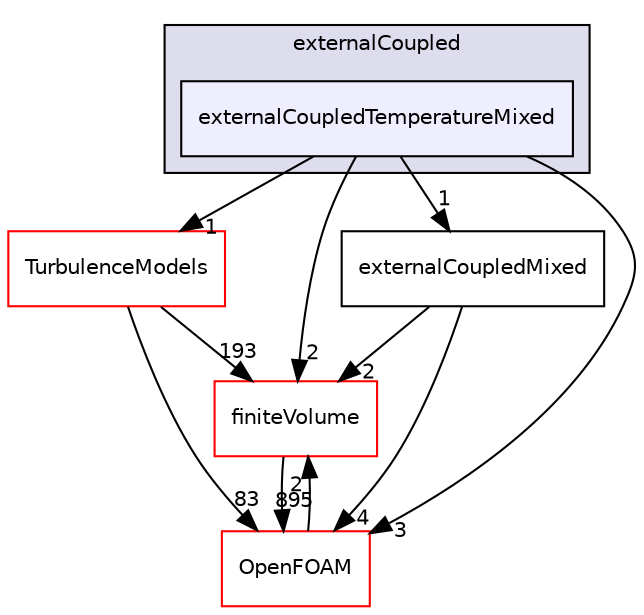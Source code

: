 digraph "src/functionObjects/field/externalCoupled/externalCoupledTemperatureMixed" {
  bgcolor=transparent;
  compound=true
  node [ fontsize="10", fontname="Helvetica"];
  edge [ labelfontsize="10", labelfontname="Helvetica"];
  subgraph clusterdir_238a9266ffa50127465941c4c414e9dd {
    graph [ bgcolor="#ddddee", pencolor="black", label="externalCoupled" fontname="Helvetica", fontsize="10", URL="dir_238a9266ffa50127465941c4c414e9dd.html"]
  dir_1378195cd0660709cc8a4d6aecaee3e1 [shape=box, label="externalCoupledTemperatureMixed", style="filled", fillcolor="#eeeeff", pencolor="black", URL="dir_1378195cd0660709cc8a4d6aecaee3e1.html"];
  }
  dir_9bd15774b555cf7259a6fa18f99fe99b [shape=box label="finiteVolume" color="red" URL="dir_9bd15774b555cf7259a6fa18f99fe99b.html"];
  dir_1eda626aeac0f0ad2848c36acaa5d501 [shape=box label="TurbulenceModels" color="red" URL="dir_1eda626aeac0f0ad2848c36acaa5d501.html"];
  dir_ef90293a9d737ace1c765f40a2a4e3c1 [shape=box label="externalCoupledMixed" URL="dir_ef90293a9d737ace1c765f40a2a4e3c1.html"];
  dir_c5473ff19b20e6ec4dfe5c310b3778a8 [shape=box label="OpenFOAM" color="red" URL="dir_c5473ff19b20e6ec4dfe5c310b3778a8.html"];
  dir_9bd15774b555cf7259a6fa18f99fe99b->dir_c5473ff19b20e6ec4dfe5c310b3778a8 [headlabel="895", labeldistance=1.5 headhref="dir_000814_002151.html"];
  dir_1eda626aeac0f0ad2848c36acaa5d501->dir_9bd15774b555cf7259a6fa18f99fe99b [headlabel="193", labeldistance=1.5 headhref="dir_002933_000814.html"];
  dir_1eda626aeac0f0ad2848c36acaa5d501->dir_c5473ff19b20e6ec4dfe5c310b3778a8 [headlabel="83", labeldistance=1.5 headhref="dir_002933_002151.html"];
  dir_ef90293a9d737ace1c765f40a2a4e3c1->dir_9bd15774b555cf7259a6fa18f99fe99b [headlabel="2", labeldistance=1.5 headhref="dir_001275_000814.html"];
  dir_ef90293a9d737ace1c765f40a2a4e3c1->dir_c5473ff19b20e6ec4dfe5c310b3778a8 [headlabel="4", labeldistance=1.5 headhref="dir_001275_002151.html"];
  dir_c5473ff19b20e6ec4dfe5c310b3778a8->dir_9bd15774b555cf7259a6fa18f99fe99b [headlabel="2", labeldistance=1.5 headhref="dir_002151_000814.html"];
  dir_1378195cd0660709cc8a4d6aecaee3e1->dir_9bd15774b555cf7259a6fa18f99fe99b [headlabel="2", labeldistance=1.5 headhref="dir_001276_000814.html"];
  dir_1378195cd0660709cc8a4d6aecaee3e1->dir_1eda626aeac0f0ad2848c36acaa5d501 [headlabel="1", labeldistance=1.5 headhref="dir_001276_002933.html"];
  dir_1378195cd0660709cc8a4d6aecaee3e1->dir_ef90293a9d737ace1c765f40a2a4e3c1 [headlabel="1", labeldistance=1.5 headhref="dir_001276_001275.html"];
  dir_1378195cd0660709cc8a4d6aecaee3e1->dir_c5473ff19b20e6ec4dfe5c310b3778a8 [headlabel="3", labeldistance=1.5 headhref="dir_001276_002151.html"];
}
